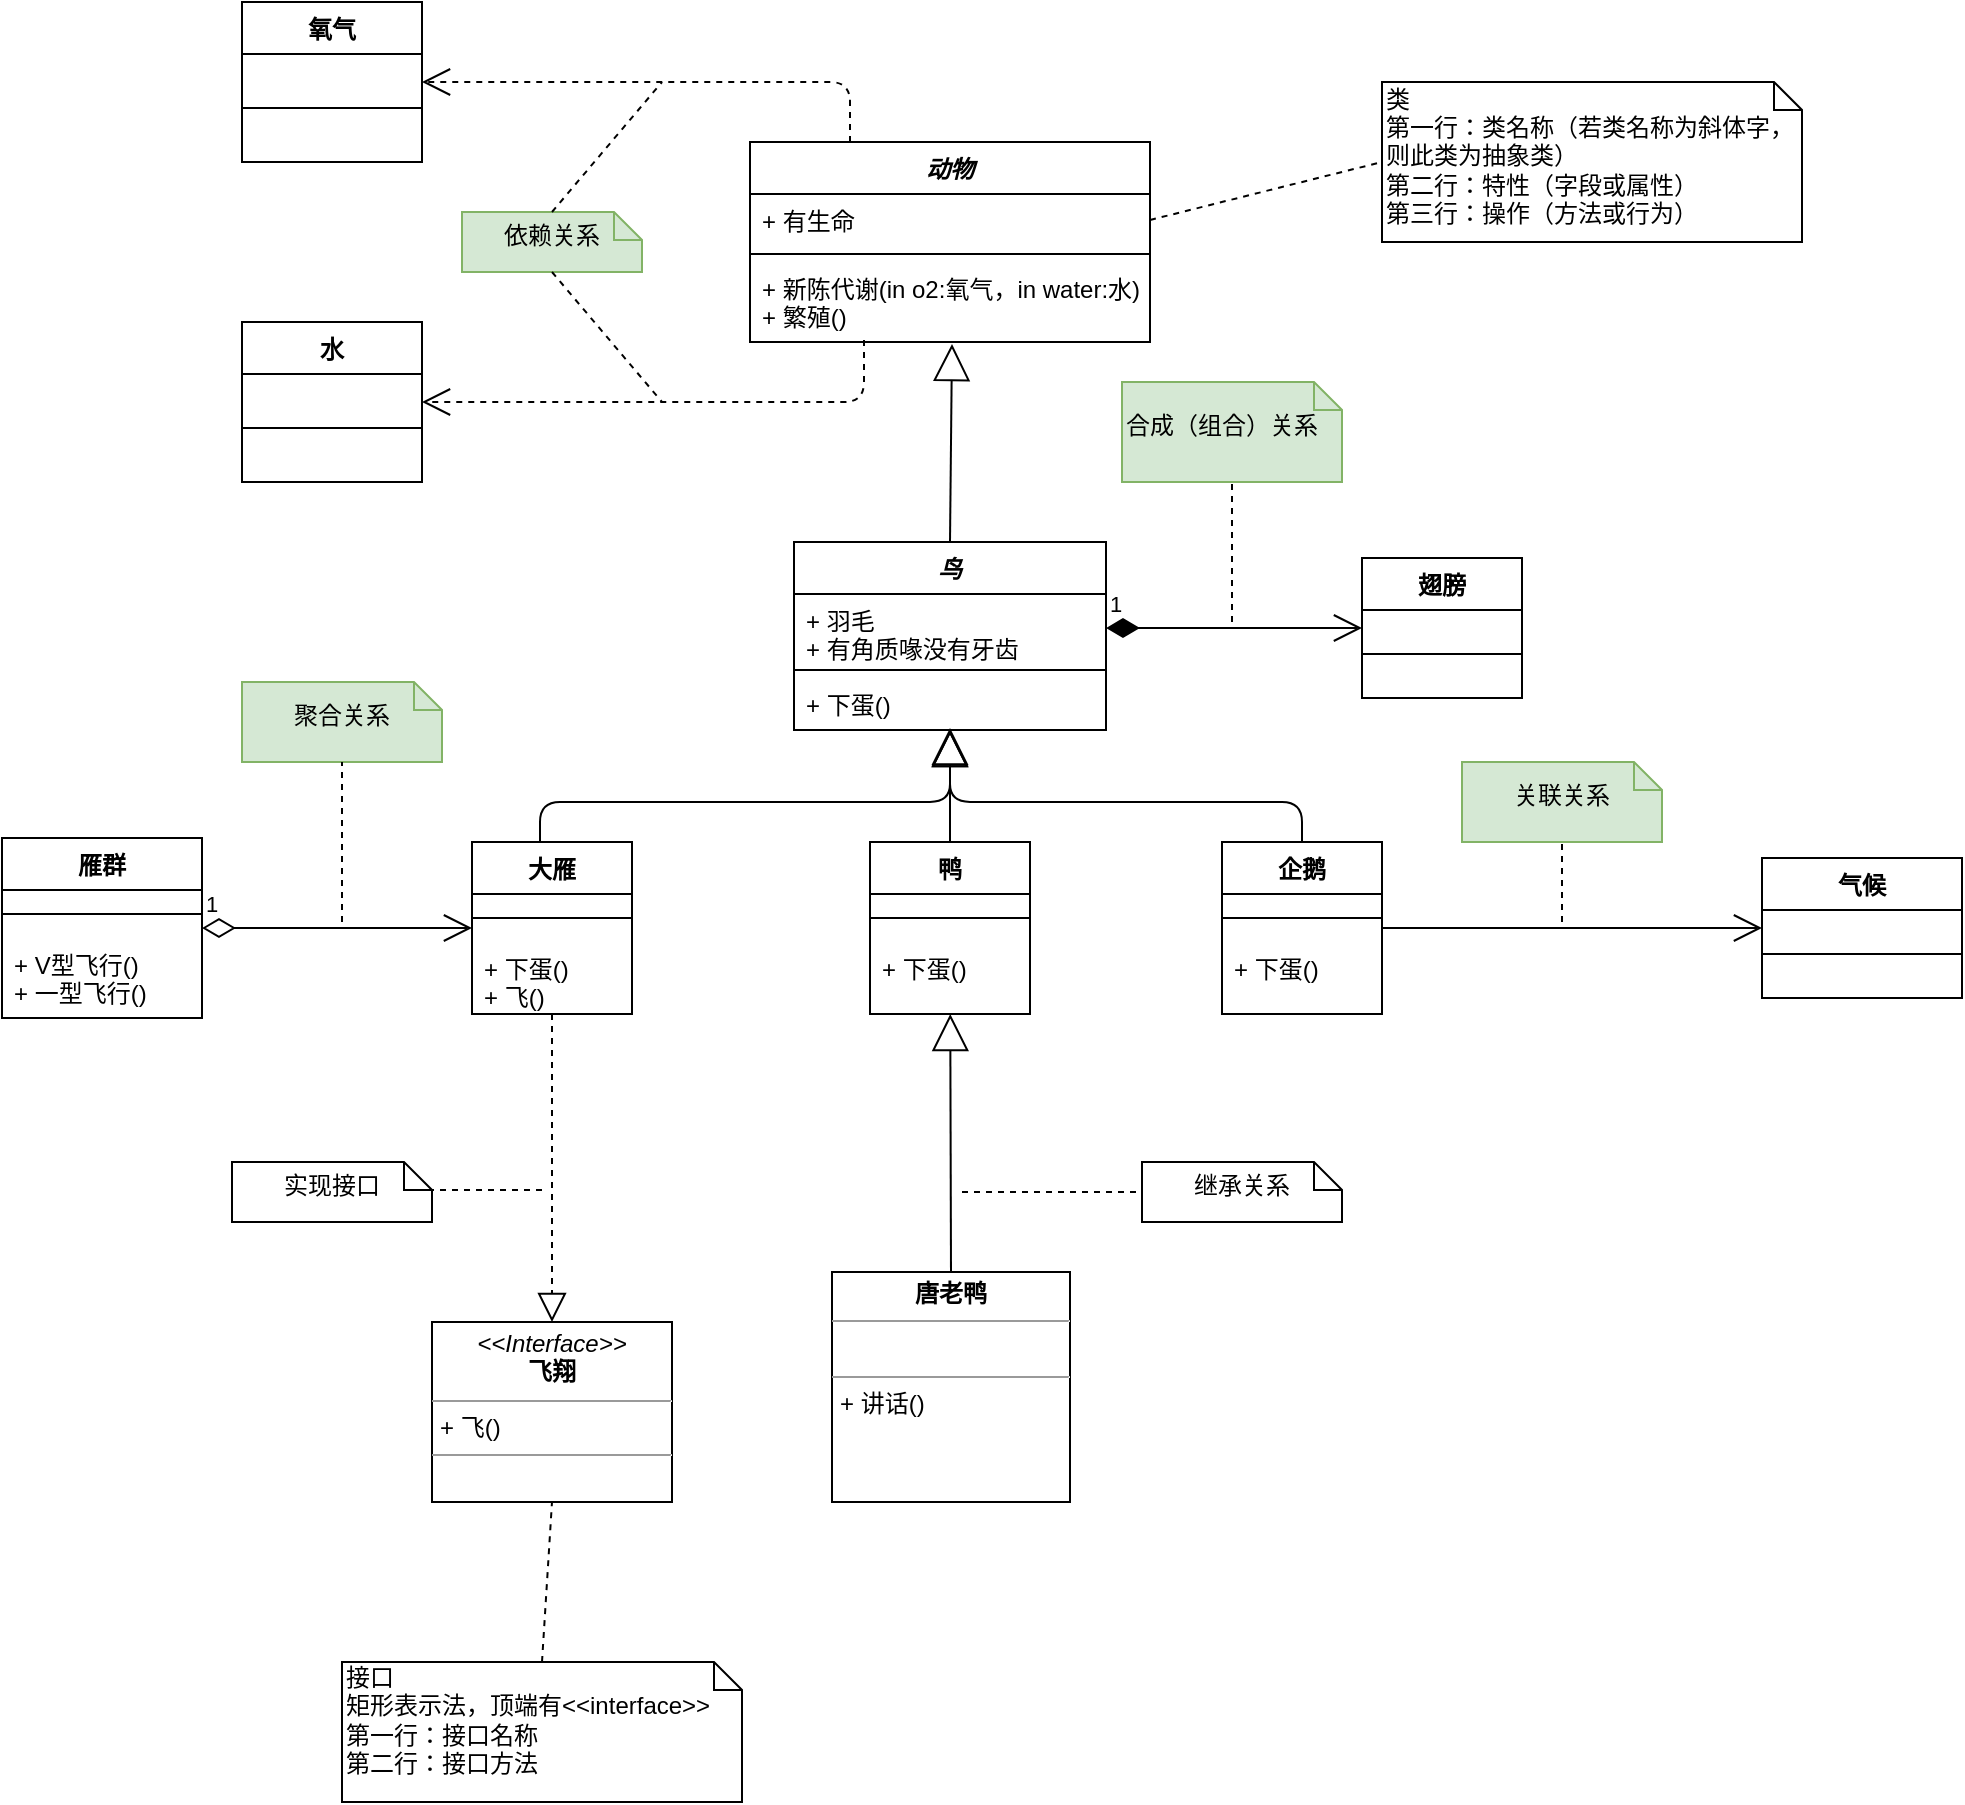 <mxfile version="12.7.0" type="github">
  <diagram id="C5RBs43oDa-KdzZeNtuy" name="Page-1">
    <mxGraphModel dx="1422" dy="794" grid="1" gridSize="10" guides="1" tooltips="1" connect="1" arrows="1" fold="1" page="1" pageScale="1" pageWidth="1169" pageHeight="1654" math="0" shadow="0">
      <root>
        <mxCell id="WIyWlLk6GJQsqaUBKTNV-0"/>
        <mxCell id="WIyWlLk6GJQsqaUBKTNV-1" parent="WIyWlLk6GJQsqaUBKTNV-0"/>
        <mxCell id="FqXf1TU0Tz_ZIfCKbDEV-4" value="动物" style="swimlane;fontStyle=3;align=center;verticalAlign=top;childLayout=stackLayout;horizontal=1;startSize=26;horizontalStack=0;resizeParent=1;resizeParentMax=0;resizeLast=0;collapsible=1;marginBottom=0;" vertex="1" parent="WIyWlLk6GJQsqaUBKTNV-1">
          <mxGeometry x="484" y="130" width="200" height="100" as="geometry"/>
        </mxCell>
        <mxCell id="FqXf1TU0Tz_ZIfCKbDEV-5" value="+ 有生命" style="text;strokeColor=none;fillColor=none;align=left;verticalAlign=top;spacingLeft=4;spacingRight=4;overflow=hidden;rotatable=0;points=[[0,0.5],[1,0.5]];portConstraint=eastwest;" vertex="1" parent="FqXf1TU0Tz_ZIfCKbDEV-4">
          <mxGeometry y="26" width="200" height="26" as="geometry"/>
        </mxCell>
        <mxCell id="FqXf1TU0Tz_ZIfCKbDEV-6" value="" style="line;strokeWidth=1;fillColor=none;align=left;verticalAlign=middle;spacingTop=-1;spacingLeft=3;spacingRight=3;rotatable=0;labelPosition=right;points=[];portConstraint=eastwest;" vertex="1" parent="FqXf1TU0Tz_ZIfCKbDEV-4">
          <mxGeometry y="52" width="200" height="8" as="geometry"/>
        </mxCell>
        <mxCell id="FqXf1TU0Tz_ZIfCKbDEV-7" value="+ 新陈代谢(in o2:氧气，in water:水)&#xa;+ 繁殖()" style="text;strokeColor=none;fillColor=none;align=left;verticalAlign=top;spacingLeft=4;spacingRight=4;overflow=hidden;rotatable=0;points=[[0,0.5],[1,0.5]];portConstraint=eastwest;" vertex="1" parent="FqXf1TU0Tz_ZIfCKbDEV-4">
          <mxGeometry y="60" width="200" height="40" as="geometry"/>
        </mxCell>
        <mxCell id="FqXf1TU0Tz_ZIfCKbDEV-8" value="氧气" style="swimlane;fontStyle=1;align=center;verticalAlign=top;childLayout=stackLayout;horizontal=1;startSize=26;horizontalStack=0;resizeParent=1;resizeParentMax=0;resizeLast=0;collapsible=1;marginBottom=0;" vertex="1" parent="WIyWlLk6GJQsqaUBKTNV-1">
          <mxGeometry x="230" y="60" width="90" height="80" as="geometry"/>
        </mxCell>
        <mxCell id="FqXf1TU0Tz_ZIfCKbDEV-10" value="" style="line;strokeWidth=1;fillColor=none;align=left;verticalAlign=middle;spacingTop=-1;spacingLeft=3;spacingRight=3;rotatable=0;labelPosition=right;points=[];portConstraint=eastwest;" vertex="1" parent="FqXf1TU0Tz_ZIfCKbDEV-8">
          <mxGeometry y="26" width="90" height="54" as="geometry"/>
        </mxCell>
        <mxCell id="FqXf1TU0Tz_ZIfCKbDEV-13" value="水" style="swimlane;fontStyle=1;align=center;verticalAlign=top;childLayout=stackLayout;horizontal=1;startSize=26;horizontalStack=0;resizeParent=1;resizeParentMax=0;resizeLast=0;collapsible=1;marginBottom=0;" vertex="1" parent="WIyWlLk6GJQsqaUBKTNV-1">
          <mxGeometry x="230" y="220" width="90" height="80" as="geometry"/>
        </mxCell>
        <mxCell id="FqXf1TU0Tz_ZIfCKbDEV-14" value="" style="line;strokeWidth=1;fillColor=none;align=left;verticalAlign=middle;spacingTop=-1;spacingLeft=3;spacingRight=3;rotatable=0;labelPosition=right;points=[];portConstraint=eastwest;" vertex="1" parent="FqXf1TU0Tz_ZIfCKbDEV-13">
          <mxGeometry y="26" width="90" height="54" as="geometry"/>
        </mxCell>
        <mxCell id="FqXf1TU0Tz_ZIfCKbDEV-15" value="" style="endArrow=open;endSize=12;dashed=1;html=1;exitX=0.285;exitY=0.975;exitDx=0;exitDy=0;exitPerimeter=0;entryX=1;entryY=0.5;entryDx=0;entryDy=0;" edge="1" parent="WIyWlLk6GJQsqaUBKTNV-1" source="FqXf1TU0Tz_ZIfCKbDEV-7" target="FqXf1TU0Tz_ZIfCKbDEV-13">
          <mxGeometry width="160" relative="1" as="geometry">
            <mxPoint x="230" y="350" as="sourcePoint"/>
            <mxPoint x="390" y="350" as="targetPoint"/>
            <Array as="points">
              <mxPoint x="541" y="260"/>
            </Array>
          </mxGeometry>
        </mxCell>
        <mxCell id="FqXf1TU0Tz_ZIfCKbDEV-16" value="" style="endArrow=open;endSize=12;dashed=1;html=1;exitX=0.25;exitY=0;exitDx=0;exitDy=0;entryX=1;entryY=0.5;entryDx=0;entryDy=0;" edge="1" parent="WIyWlLk6GJQsqaUBKTNV-1" source="FqXf1TU0Tz_ZIfCKbDEV-4" target="FqXf1TU0Tz_ZIfCKbDEV-8">
          <mxGeometry width="160" relative="1" as="geometry">
            <mxPoint x="510" y="90" as="sourcePoint"/>
            <mxPoint x="350" y="90" as="targetPoint"/>
            <Array as="points">
              <mxPoint x="534" y="100"/>
            </Array>
          </mxGeometry>
        </mxCell>
        <mxCell id="FqXf1TU0Tz_ZIfCKbDEV-17" value="依赖关系" style="shape=note;whiteSpace=wrap;html=1;size=14;verticalAlign=middle;align=center;spacingTop=-6;fillColor=#d5e8d4;strokeColor=#82b366;" vertex="1" parent="WIyWlLk6GJQsqaUBKTNV-1">
          <mxGeometry x="340" y="165" width="90" height="30" as="geometry"/>
        </mxCell>
        <mxCell id="FqXf1TU0Tz_ZIfCKbDEV-18" value="" style="endArrow=none;dashed=1;html=1;exitX=0.5;exitY=0;exitDx=0;exitDy=0;exitPerimeter=0;" edge="1" parent="WIyWlLk6GJQsqaUBKTNV-1" source="FqXf1TU0Tz_ZIfCKbDEV-17">
          <mxGeometry width="50" height="50" relative="1" as="geometry">
            <mxPoint x="380" y="165" as="sourcePoint"/>
            <mxPoint x="440" y="100" as="targetPoint"/>
          </mxGeometry>
        </mxCell>
        <mxCell id="FqXf1TU0Tz_ZIfCKbDEV-19" value="" style="endArrow=none;dashed=1;html=1;exitX=0.5;exitY=1;exitDx=0;exitDy=0;exitPerimeter=0;" edge="1" parent="WIyWlLk6GJQsqaUBKTNV-1" source="FqXf1TU0Tz_ZIfCKbDEV-17">
          <mxGeometry width="50" height="50" relative="1" as="geometry">
            <mxPoint x="390" y="175" as="sourcePoint"/>
            <mxPoint x="440" y="260" as="targetPoint"/>
          </mxGeometry>
        </mxCell>
        <mxCell id="FqXf1TU0Tz_ZIfCKbDEV-20" value="类&lt;br&gt;第一行：类名称（若类名称为斜体字，则此类为抽象类）&lt;br&gt;第二行：特性（字段或属性）&lt;br&gt;第三行：操作（方法或行为）" style="shape=note;whiteSpace=wrap;html=1;size=14;verticalAlign=middle;align=left;spacingTop=-6;" vertex="1" parent="WIyWlLk6GJQsqaUBKTNV-1">
          <mxGeometry x="800" y="100" width="210" height="80" as="geometry"/>
        </mxCell>
        <mxCell id="FqXf1TU0Tz_ZIfCKbDEV-21" value="" style="endArrow=none;dashed=1;html=1;entryX=0;entryY=0.5;entryDx=0;entryDy=0;entryPerimeter=0;exitX=1;exitY=0.5;exitDx=0;exitDy=0;" edge="1" parent="WIyWlLk6GJQsqaUBKTNV-1" source="FqXf1TU0Tz_ZIfCKbDEV-5" target="FqXf1TU0Tz_ZIfCKbDEV-20">
          <mxGeometry width="50" height="50" relative="1" as="geometry">
            <mxPoint x="230" y="370" as="sourcePoint"/>
            <mxPoint x="280" y="320" as="targetPoint"/>
          </mxGeometry>
        </mxCell>
        <mxCell id="FqXf1TU0Tz_ZIfCKbDEV-22" value="鸟" style="swimlane;fontStyle=3;align=center;verticalAlign=top;childLayout=stackLayout;horizontal=1;startSize=26;horizontalStack=0;resizeParent=1;resizeParentMax=0;resizeLast=0;collapsible=1;marginBottom=0;" vertex="1" parent="WIyWlLk6GJQsqaUBKTNV-1">
          <mxGeometry x="506" y="330" width="156" height="94" as="geometry"/>
        </mxCell>
        <mxCell id="FqXf1TU0Tz_ZIfCKbDEV-23" value="+ 羽毛&#xa;+ 有角质喙没有牙齿" style="text;strokeColor=none;fillColor=none;align=left;verticalAlign=top;spacingLeft=4;spacingRight=4;overflow=hidden;rotatable=0;points=[[0,0.5],[1,0.5]];portConstraint=eastwest;" vertex="1" parent="FqXf1TU0Tz_ZIfCKbDEV-22">
          <mxGeometry y="26" width="156" height="34" as="geometry"/>
        </mxCell>
        <mxCell id="FqXf1TU0Tz_ZIfCKbDEV-24" value="" style="line;strokeWidth=1;fillColor=none;align=left;verticalAlign=middle;spacingTop=-1;spacingLeft=3;spacingRight=3;rotatable=0;labelPosition=right;points=[];portConstraint=eastwest;" vertex="1" parent="FqXf1TU0Tz_ZIfCKbDEV-22">
          <mxGeometry y="60" width="156" height="8" as="geometry"/>
        </mxCell>
        <mxCell id="FqXf1TU0Tz_ZIfCKbDEV-25" value="+ 下蛋()" style="text;strokeColor=none;fillColor=none;align=left;verticalAlign=top;spacingLeft=4;spacingRight=4;overflow=hidden;rotatable=0;points=[[0,0.5],[1,0.5]];portConstraint=eastwest;" vertex="1" parent="FqXf1TU0Tz_ZIfCKbDEV-22">
          <mxGeometry y="68" width="156" height="26" as="geometry"/>
        </mxCell>
        <mxCell id="FqXf1TU0Tz_ZIfCKbDEV-27" value="翅膀" style="swimlane;fontStyle=1;align=center;verticalAlign=top;childLayout=stackLayout;horizontal=1;startSize=26;horizontalStack=0;resizeParent=1;resizeParentMax=0;resizeLast=0;collapsible=1;marginBottom=0;" vertex="1" parent="WIyWlLk6GJQsqaUBKTNV-1">
          <mxGeometry x="790" y="338" width="80" height="70" as="geometry"/>
        </mxCell>
        <mxCell id="FqXf1TU0Tz_ZIfCKbDEV-29" value="" style="line;strokeWidth=1;fillColor=none;align=left;verticalAlign=middle;spacingTop=-1;spacingLeft=3;spacingRight=3;rotatable=0;labelPosition=right;points=[];portConstraint=eastwest;" vertex="1" parent="FqXf1TU0Tz_ZIfCKbDEV-27">
          <mxGeometry y="26" width="80" height="44" as="geometry"/>
        </mxCell>
        <mxCell id="FqXf1TU0Tz_ZIfCKbDEV-37" value="1" style="endArrow=open;html=1;endSize=12;startArrow=diamondThin;startSize=14;startFill=1;edgeStyle=orthogonalEdgeStyle;align=left;verticalAlign=bottom;exitX=1;exitY=0.5;exitDx=0;exitDy=0;entryX=0;entryY=0.5;entryDx=0;entryDy=0;" edge="1" parent="WIyWlLk6GJQsqaUBKTNV-1" source="FqXf1TU0Tz_ZIfCKbDEV-23" target="FqXf1TU0Tz_ZIfCKbDEV-27">
          <mxGeometry x="-1" y="3" relative="1" as="geometry">
            <mxPoint x="230" y="450" as="sourcePoint"/>
            <mxPoint x="390" y="450" as="targetPoint"/>
          </mxGeometry>
        </mxCell>
        <mxCell id="FqXf1TU0Tz_ZIfCKbDEV-40" value="合成（组合）关系" style="shape=note;whiteSpace=wrap;html=1;size=14;verticalAlign=middle;align=left;spacingTop=-6;fillColor=#d5e8d4;strokeColor=#82b366;" vertex="1" parent="WIyWlLk6GJQsqaUBKTNV-1">
          <mxGeometry x="670" y="250" width="110" height="50" as="geometry"/>
        </mxCell>
        <mxCell id="FqXf1TU0Tz_ZIfCKbDEV-41" value="" style="endArrow=none;dashed=1;html=1;entryX=0.5;entryY=1;entryDx=0;entryDy=0;entryPerimeter=0;" edge="1" parent="WIyWlLk6GJQsqaUBKTNV-1" target="FqXf1TU0Tz_ZIfCKbDEV-40">
          <mxGeometry width="50" height="50" relative="1" as="geometry">
            <mxPoint x="725" y="370" as="sourcePoint"/>
            <mxPoint x="280" y="450" as="targetPoint"/>
          </mxGeometry>
        </mxCell>
        <mxCell id="FqXf1TU0Tz_ZIfCKbDEV-54" value="大雁" style="swimlane;fontStyle=1;align=center;verticalAlign=top;childLayout=stackLayout;horizontal=1;startSize=26;horizontalStack=0;resizeParent=1;resizeParentMax=0;resizeLast=0;collapsible=1;marginBottom=0;" vertex="1" parent="WIyWlLk6GJQsqaUBKTNV-1">
          <mxGeometry x="345" y="480" width="80" height="86" as="geometry"/>
        </mxCell>
        <mxCell id="FqXf1TU0Tz_ZIfCKbDEV-56" value="" style="line;strokeWidth=1;fillColor=none;align=left;verticalAlign=middle;spacingTop=-1;spacingLeft=3;spacingRight=3;rotatable=0;labelPosition=right;points=[];portConstraint=eastwest;" vertex="1" parent="FqXf1TU0Tz_ZIfCKbDEV-54">
          <mxGeometry y="26" width="80" height="24" as="geometry"/>
        </mxCell>
        <mxCell id="FqXf1TU0Tz_ZIfCKbDEV-57" value="+ 下蛋()&#xa;+ 飞()" style="text;strokeColor=none;fillColor=none;align=left;verticalAlign=top;spacingLeft=4;spacingRight=4;overflow=hidden;rotatable=0;points=[[0,0.5],[1,0.5]];portConstraint=eastwest;" vertex="1" parent="FqXf1TU0Tz_ZIfCKbDEV-54">
          <mxGeometry y="50" width="80" height="36" as="geometry"/>
        </mxCell>
        <mxCell id="FqXf1TU0Tz_ZIfCKbDEV-58" value="" style="endArrow=block;endSize=16;endFill=0;html=1;entryX=0.505;entryY=1.025;entryDx=0;entryDy=0;entryPerimeter=0;exitX=0.5;exitY=0;exitDx=0;exitDy=0;" edge="1" parent="WIyWlLk6GJQsqaUBKTNV-1" source="FqXf1TU0Tz_ZIfCKbDEV-22" target="FqXf1TU0Tz_ZIfCKbDEV-7">
          <mxGeometry width="160" relative="1" as="geometry">
            <mxPoint x="230" y="560" as="sourcePoint"/>
            <mxPoint x="390" y="560" as="targetPoint"/>
          </mxGeometry>
        </mxCell>
        <mxCell id="FqXf1TU0Tz_ZIfCKbDEV-59" value="" style="endArrow=block;endSize=16;endFill=0;html=1;entryX=0.5;entryY=1;entryDx=0;entryDy=0;entryPerimeter=0;exitX=0.425;exitY=0;exitDx=0;exitDy=0;exitPerimeter=0;" edge="1" parent="WIyWlLk6GJQsqaUBKTNV-1" source="FqXf1TU0Tz_ZIfCKbDEV-54" target="FqXf1TU0Tz_ZIfCKbDEV-25">
          <mxGeometry width="160" relative="1" as="geometry">
            <mxPoint x="230" y="560" as="sourcePoint"/>
            <mxPoint x="390" y="560" as="targetPoint"/>
            <Array as="points">
              <mxPoint x="379" y="460"/>
              <mxPoint x="584" y="460"/>
            </Array>
          </mxGeometry>
        </mxCell>
        <mxCell id="FqXf1TU0Tz_ZIfCKbDEV-60" value="鸭" style="swimlane;fontStyle=1;align=center;verticalAlign=top;childLayout=stackLayout;horizontal=1;startSize=26;horizontalStack=0;resizeParent=1;resizeParentMax=0;resizeLast=0;collapsible=1;marginBottom=0;" vertex="1" parent="WIyWlLk6GJQsqaUBKTNV-1">
          <mxGeometry x="544" y="480" width="80" height="86" as="geometry"/>
        </mxCell>
        <mxCell id="FqXf1TU0Tz_ZIfCKbDEV-61" value="" style="line;strokeWidth=1;fillColor=none;align=left;verticalAlign=middle;spacingTop=-1;spacingLeft=3;spacingRight=3;rotatable=0;labelPosition=right;points=[];portConstraint=eastwest;" vertex="1" parent="FqXf1TU0Tz_ZIfCKbDEV-60">
          <mxGeometry y="26" width="80" height="24" as="geometry"/>
        </mxCell>
        <mxCell id="FqXf1TU0Tz_ZIfCKbDEV-62" value="+ 下蛋()" style="text;strokeColor=none;fillColor=none;align=left;verticalAlign=top;spacingLeft=4;spacingRight=4;overflow=hidden;rotatable=0;points=[[0,0.5],[1,0.5]];portConstraint=eastwest;" vertex="1" parent="FqXf1TU0Tz_ZIfCKbDEV-60">
          <mxGeometry y="50" width="80" height="36" as="geometry"/>
        </mxCell>
        <mxCell id="FqXf1TU0Tz_ZIfCKbDEV-63" value="企鹅" style="swimlane;fontStyle=1;align=center;verticalAlign=top;childLayout=stackLayout;horizontal=1;startSize=26;horizontalStack=0;resizeParent=1;resizeParentMax=0;resizeLast=0;collapsible=1;marginBottom=0;" vertex="1" parent="WIyWlLk6GJQsqaUBKTNV-1">
          <mxGeometry x="720" y="480" width="80" height="86" as="geometry"/>
        </mxCell>
        <mxCell id="FqXf1TU0Tz_ZIfCKbDEV-64" value="" style="line;strokeWidth=1;fillColor=none;align=left;verticalAlign=middle;spacingTop=-1;spacingLeft=3;spacingRight=3;rotatable=0;labelPosition=right;points=[];portConstraint=eastwest;" vertex="1" parent="FqXf1TU0Tz_ZIfCKbDEV-63">
          <mxGeometry y="26" width="80" height="24" as="geometry"/>
        </mxCell>
        <mxCell id="FqXf1TU0Tz_ZIfCKbDEV-65" value="+ 下蛋()" style="text;strokeColor=none;fillColor=none;align=left;verticalAlign=top;spacingLeft=4;spacingRight=4;overflow=hidden;rotatable=0;points=[[0,0.5],[1,0.5]];portConstraint=eastwest;" vertex="1" parent="FqXf1TU0Tz_ZIfCKbDEV-63">
          <mxGeometry y="50" width="80" height="36" as="geometry"/>
        </mxCell>
        <mxCell id="FqXf1TU0Tz_ZIfCKbDEV-66" value="" style="endArrow=block;endSize=16;endFill=0;html=1;entryX=0.5;entryY=0.962;entryDx=0;entryDy=0;entryPerimeter=0;exitX=0.5;exitY=0;exitDx=0;exitDy=0;" edge="1" parent="WIyWlLk6GJQsqaUBKTNV-1" source="FqXf1TU0Tz_ZIfCKbDEV-60" target="FqXf1TU0Tz_ZIfCKbDEV-25">
          <mxGeometry width="160" relative="1" as="geometry">
            <mxPoint x="230" y="590" as="sourcePoint"/>
            <mxPoint x="580" y="430" as="targetPoint"/>
          </mxGeometry>
        </mxCell>
        <mxCell id="FqXf1TU0Tz_ZIfCKbDEV-67" value="" style="endArrow=block;endSize=16;endFill=0;html=1;exitX=0.5;exitY=0;exitDx=0;exitDy=0;" edge="1" parent="WIyWlLk6GJQsqaUBKTNV-1" source="FqXf1TU0Tz_ZIfCKbDEV-63" target="FqXf1TU0Tz_ZIfCKbDEV-25">
          <mxGeometry x="0.14" width="160" relative="1" as="geometry">
            <mxPoint x="230" y="590" as="sourcePoint"/>
            <mxPoint x="390" y="590" as="targetPoint"/>
            <Array as="points">
              <mxPoint x="760" y="460"/>
              <mxPoint x="584" y="460"/>
            </Array>
            <mxPoint as="offset"/>
          </mxGeometry>
        </mxCell>
        <mxCell id="FqXf1TU0Tz_ZIfCKbDEV-68" value="气候" style="swimlane;fontStyle=1;align=center;verticalAlign=top;childLayout=stackLayout;horizontal=1;startSize=26;horizontalStack=0;resizeParent=1;resizeParentMax=0;resizeLast=0;collapsible=1;marginBottom=0;" vertex="1" parent="WIyWlLk6GJQsqaUBKTNV-1">
          <mxGeometry x="990" y="488" width="100" height="70" as="geometry"/>
        </mxCell>
        <mxCell id="FqXf1TU0Tz_ZIfCKbDEV-70" value="" style="line;strokeWidth=1;fillColor=none;align=left;verticalAlign=middle;spacingTop=-1;spacingLeft=3;spacingRight=3;rotatable=0;labelPosition=right;points=[];portConstraint=eastwest;" vertex="1" parent="FqXf1TU0Tz_ZIfCKbDEV-68">
          <mxGeometry y="26" width="100" height="44" as="geometry"/>
        </mxCell>
        <mxCell id="FqXf1TU0Tz_ZIfCKbDEV-73" value="关联关系" style="shape=note;whiteSpace=wrap;html=1;size=14;verticalAlign=middle;align=center;spacingTop=-6;fillColor=#d5e8d4;strokeColor=#82b366;" vertex="1" parent="WIyWlLk6GJQsqaUBKTNV-1">
          <mxGeometry x="840" y="440" width="100" height="40" as="geometry"/>
        </mxCell>
        <mxCell id="FqXf1TU0Tz_ZIfCKbDEV-74" value="" style="endArrow=none;dashed=1;html=1;entryX=0.5;entryY=1;entryDx=0;entryDy=0;entryPerimeter=0;" edge="1" parent="WIyWlLk6GJQsqaUBKTNV-1" target="FqXf1TU0Tz_ZIfCKbDEV-73">
          <mxGeometry width="50" height="50" relative="1" as="geometry">
            <mxPoint x="890" y="520" as="sourcePoint"/>
            <mxPoint x="280" y="590" as="targetPoint"/>
          </mxGeometry>
        </mxCell>
        <mxCell id="FqXf1TU0Tz_ZIfCKbDEV-75" value="雁群" style="swimlane;fontStyle=1;align=center;verticalAlign=top;childLayout=stackLayout;horizontal=1;startSize=26;horizontalStack=0;resizeParent=1;resizeParentMax=0;resizeLast=0;collapsible=1;marginBottom=0;" vertex="1" parent="WIyWlLk6GJQsqaUBKTNV-1">
          <mxGeometry x="110" y="478" width="100" height="90" as="geometry"/>
        </mxCell>
        <mxCell id="FqXf1TU0Tz_ZIfCKbDEV-77" value="" style="line;strokeWidth=1;fillColor=none;align=left;verticalAlign=middle;spacingTop=-1;spacingLeft=3;spacingRight=3;rotatable=0;labelPosition=right;points=[];portConstraint=eastwest;" vertex="1" parent="FqXf1TU0Tz_ZIfCKbDEV-75">
          <mxGeometry y="26" width="100" height="24" as="geometry"/>
        </mxCell>
        <mxCell id="FqXf1TU0Tz_ZIfCKbDEV-78" value="+ V型飞行()&#xa;+ 一型飞行()" style="text;strokeColor=none;fillColor=none;align=left;verticalAlign=top;spacingLeft=4;spacingRight=4;overflow=hidden;rotatable=0;points=[[0,0.5],[1,0.5]];portConstraint=eastwest;" vertex="1" parent="FqXf1TU0Tz_ZIfCKbDEV-75">
          <mxGeometry y="50" width="100" height="40" as="geometry"/>
        </mxCell>
        <mxCell id="FqXf1TU0Tz_ZIfCKbDEV-81" value="1" style="endArrow=open;html=1;endSize=12;startArrow=diamondThin;startSize=14;startFill=0;edgeStyle=orthogonalEdgeStyle;align=left;verticalAlign=bottom;" edge="1" parent="WIyWlLk6GJQsqaUBKTNV-1" source="FqXf1TU0Tz_ZIfCKbDEV-75" target="FqXf1TU0Tz_ZIfCKbDEV-54">
          <mxGeometry x="-1" y="3" relative="1" as="geometry">
            <mxPoint x="120" y="590" as="sourcePoint"/>
            <mxPoint x="280" y="590" as="targetPoint"/>
          </mxGeometry>
        </mxCell>
        <mxCell id="FqXf1TU0Tz_ZIfCKbDEV-82" value="聚合关系" style="shape=note;whiteSpace=wrap;html=1;size=14;verticalAlign=middle;align=center;spacingTop=-6;fillColor=#d5e8d4;strokeColor=#82b366;" vertex="1" parent="WIyWlLk6GJQsqaUBKTNV-1">
          <mxGeometry x="230" y="400" width="100" height="40" as="geometry"/>
        </mxCell>
        <mxCell id="FqXf1TU0Tz_ZIfCKbDEV-83" value="" style="endArrow=none;dashed=1;html=1;entryX=0.5;entryY=1;entryDx=0;entryDy=0;entryPerimeter=0;" edge="1" parent="WIyWlLk6GJQsqaUBKTNV-1" target="FqXf1TU0Tz_ZIfCKbDEV-82">
          <mxGeometry width="50" height="50" relative="1" as="geometry">
            <mxPoint x="280" y="520" as="sourcePoint"/>
            <mxPoint x="160" y="590" as="targetPoint"/>
          </mxGeometry>
        </mxCell>
        <mxCell id="FqXf1TU0Tz_ZIfCKbDEV-89" value="&lt;p style=&quot;margin: 0px ; margin-top: 4px ; text-align: center&quot;&gt;&lt;i&gt;&amp;lt;&amp;lt;Interface&amp;gt;&amp;gt;&lt;/i&gt;&lt;br&gt;&lt;b&gt;飞翔&lt;/b&gt;&lt;/p&gt;&lt;hr size=&quot;1&quot;&gt;&lt;p style=&quot;margin: 0px ; margin-left: 4px&quot;&gt;+ 飞()&lt;br&gt;&lt;/p&gt;&lt;hr size=&quot;1&quot;&gt;&lt;p style=&quot;margin: 0px ; margin-left: 4px&quot;&gt;&lt;br&gt;&lt;/p&gt;" style="verticalAlign=top;align=left;overflow=fill;fontSize=12;fontFamily=Helvetica;html=1;" vertex="1" parent="WIyWlLk6GJQsqaUBKTNV-1">
          <mxGeometry x="325" y="720" width="120" height="90" as="geometry"/>
        </mxCell>
        <mxCell id="FqXf1TU0Tz_ZIfCKbDEV-90" value="" style="endArrow=open;endFill=1;endSize=12;html=1;entryX=0;entryY=0.5;entryDx=0;entryDy=0;exitX=1;exitY=0.5;exitDx=0;exitDy=0;" edge="1" parent="WIyWlLk6GJQsqaUBKTNV-1" source="FqXf1TU0Tz_ZIfCKbDEV-63" target="FqXf1TU0Tz_ZIfCKbDEV-68">
          <mxGeometry width="160" relative="1" as="geometry">
            <mxPoint x="110" y="760" as="sourcePoint"/>
            <mxPoint x="270" y="760" as="targetPoint"/>
          </mxGeometry>
        </mxCell>
        <mxCell id="FqXf1TU0Tz_ZIfCKbDEV-91" value="" style="endArrow=block;dashed=1;endFill=0;endSize=12;html=1;entryX=0.5;entryY=0;entryDx=0;entryDy=0;" edge="1" parent="WIyWlLk6GJQsqaUBKTNV-1" source="FqXf1TU0Tz_ZIfCKbDEV-54" target="FqXf1TU0Tz_ZIfCKbDEV-89">
          <mxGeometry width="160" relative="1" as="geometry">
            <mxPoint x="110" y="760" as="sourcePoint"/>
            <mxPoint x="270" y="760" as="targetPoint"/>
          </mxGeometry>
        </mxCell>
        <mxCell id="FqXf1TU0Tz_ZIfCKbDEV-93" value="实现接口" style="shape=note;whiteSpace=wrap;html=1;size=14;verticalAlign=middle;align=center;spacingTop=-6;" vertex="1" parent="WIyWlLk6GJQsqaUBKTNV-1">
          <mxGeometry x="225" y="640" width="100" height="30" as="geometry"/>
        </mxCell>
        <mxCell id="FqXf1TU0Tz_ZIfCKbDEV-94" value="" style="endArrow=none;dashed=1;html=1;entryX=0;entryY=0;entryDx=100;entryDy=14;entryPerimeter=0;" edge="1" parent="WIyWlLk6GJQsqaUBKTNV-1" target="FqXf1TU0Tz_ZIfCKbDEV-93">
          <mxGeometry width="50" height="50" relative="1" as="geometry">
            <mxPoint x="380" y="654" as="sourcePoint"/>
            <mxPoint x="160" y="830" as="targetPoint"/>
          </mxGeometry>
        </mxCell>
        <mxCell id="FqXf1TU0Tz_ZIfCKbDEV-95" value="&lt;p style=&quot;margin: 0px ; margin-top: 4px ; text-align: center&quot;&gt;&lt;b&gt;唐老鸭&lt;/b&gt;&lt;/p&gt;&lt;hr size=&quot;1&quot;&gt;&lt;p style=&quot;margin: 0px ; margin-left: 4px&quot;&gt;&lt;br&gt;&lt;/p&gt;&lt;hr size=&quot;1&quot;&gt;&lt;p style=&quot;margin: 0px ; margin-left: 4px&quot;&gt;+ 讲话()&lt;/p&gt;" style="verticalAlign=top;align=left;overflow=fill;fontSize=12;fontFamily=Helvetica;html=1;" vertex="1" parent="WIyWlLk6GJQsqaUBKTNV-1">
          <mxGeometry x="525" y="695" width="119" height="115" as="geometry"/>
        </mxCell>
        <mxCell id="FqXf1TU0Tz_ZIfCKbDEV-96" value="" style="endArrow=block;endSize=16;endFill=0;html=1;exitX=0.5;exitY=0;exitDx=0;exitDy=0;" edge="1" parent="WIyWlLk6GJQsqaUBKTNV-1" source="FqXf1TU0Tz_ZIfCKbDEV-95" target="FqXf1TU0Tz_ZIfCKbDEV-60">
          <mxGeometry width="160" relative="1" as="geometry">
            <mxPoint x="110" y="830" as="sourcePoint"/>
            <mxPoint x="270" y="830" as="targetPoint"/>
          </mxGeometry>
        </mxCell>
        <mxCell id="FqXf1TU0Tz_ZIfCKbDEV-97" value="继承关系" style="shape=note;whiteSpace=wrap;html=1;size=14;verticalAlign=middle;align=center;spacingTop=-6;" vertex="1" parent="WIyWlLk6GJQsqaUBKTNV-1">
          <mxGeometry x="680" y="640" width="100" height="30" as="geometry"/>
        </mxCell>
        <mxCell id="FqXf1TU0Tz_ZIfCKbDEV-98" value="" style="endArrow=none;dashed=1;html=1;entryX=0;entryY=0.5;entryDx=0;entryDy=0;entryPerimeter=0;" edge="1" parent="WIyWlLk6GJQsqaUBKTNV-1" target="FqXf1TU0Tz_ZIfCKbDEV-97">
          <mxGeometry width="50" height="50" relative="1" as="geometry">
            <mxPoint x="590" y="655" as="sourcePoint"/>
            <mxPoint x="160" y="830" as="targetPoint"/>
          </mxGeometry>
        </mxCell>
        <mxCell id="FqXf1TU0Tz_ZIfCKbDEV-99" value="接口&lt;br&gt;矩形表示法，顶端有&amp;lt;&amp;lt;interface&amp;gt;&amp;gt;&lt;br&gt;第一行：接口名称&lt;br&gt;第二行：接口方法" style="shape=note;whiteSpace=wrap;html=1;size=14;verticalAlign=top;align=left;spacingTop=-6;" vertex="1" parent="WIyWlLk6GJQsqaUBKTNV-1">
          <mxGeometry x="280" y="890" width="200" height="70" as="geometry"/>
        </mxCell>
        <mxCell id="FqXf1TU0Tz_ZIfCKbDEV-100" value="" style="endArrow=none;dashed=1;html=1;entryX=0.5;entryY=1;entryDx=0;entryDy=0;exitX=0.5;exitY=0;exitDx=0;exitDy=0;exitPerimeter=0;" edge="1" parent="WIyWlLk6GJQsqaUBKTNV-1" source="FqXf1TU0Tz_ZIfCKbDEV-99" target="FqXf1TU0Tz_ZIfCKbDEV-89">
          <mxGeometry width="50" height="50" relative="1" as="geometry">
            <mxPoint x="110" y="1030" as="sourcePoint"/>
            <mxPoint x="160" y="980" as="targetPoint"/>
          </mxGeometry>
        </mxCell>
      </root>
    </mxGraphModel>
  </diagram>
</mxfile>

